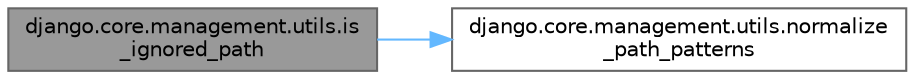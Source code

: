 digraph "django.core.management.utils.is_ignored_path"
{
 // LATEX_PDF_SIZE
  bgcolor="transparent";
  edge [fontname=Helvetica,fontsize=10,labelfontname=Helvetica,labelfontsize=10];
  node [fontname=Helvetica,fontsize=10,shape=box,height=0.2,width=0.4];
  rankdir="LR";
  Node1 [id="Node000001",label="django.core.management.utils.is\l_ignored_path",height=0.2,width=0.4,color="gray40", fillcolor="grey60", style="filled", fontcolor="black",tooltip=" "];
  Node1 -> Node2 [id="edge1_Node000001_Node000002",color="steelblue1",style="solid",tooltip=" "];
  Node2 [id="Node000002",label="django.core.management.utils.normalize\l_path_patterns",height=0.2,width=0.4,color="grey40", fillcolor="white", style="filled",URL="$namespacedjango_1_1core_1_1management_1_1utils.html#a65ed0e9a91d20828bbf11761ba3e958e",tooltip=" "];
}
